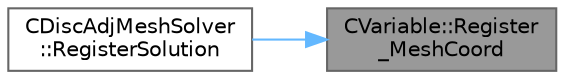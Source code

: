 digraph "CVariable::Register_MeshCoord"
{
 // LATEX_PDF_SIZE
  bgcolor="transparent";
  edge [fontname=Helvetica,fontsize=10,labelfontname=Helvetica,labelfontsize=10];
  node [fontname=Helvetica,fontsize=10,shape=box,height=0.2,width=0.4];
  rankdir="RL";
  Node1 [id="Node000001",label="CVariable::Register\l_MeshCoord",height=0.2,width=0.4,color="gray40", fillcolor="grey60", style="filled", fontcolor="black",tooltip="A virtual member. Register the reference coordinates of the mesh."];
  Node1 -> Node2 [id="edge1_Node000001_Node000002",dir="back",color="steelblue1",style="solid",tooltip=" "];
  Node2 [id="Node000002",label="CDiscAdjMeshSolver\l::RegisterSolution",height=0.2,width=0.4,color="grey40", fillcolor="white", style="filled",URL="$classCDiscAdjMeshSolver.html#a8e804820ddae6aacd12d5850f0e85a36",tooltip="Performs the preprocessing of the AD-based mesh adjoint solver. Registers all necessary variables on ..."];
}

